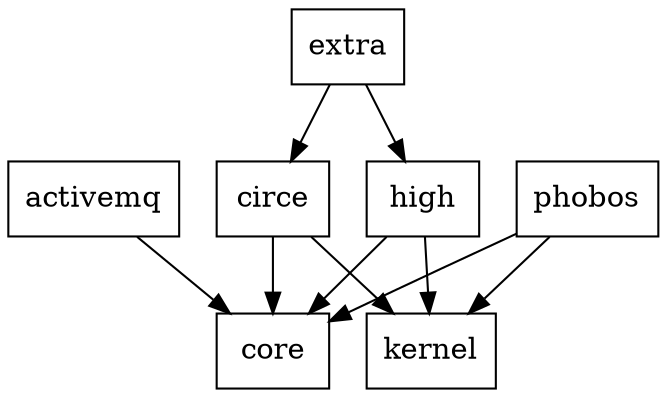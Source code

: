 digraph "projects-graph" {
    graph [dpi = 150]

    node [
        shape="record"
    ]
    edge [
        arrowtail="none"
    ]
    "activemq"[label=<activemq>]
    "circe"[label=<circe>]
    "core"[label=<core>]
    "extra"[label=<extra>]
    "high"[label=<high>]
    "kernel"[label=<kernel>]
    "phobos"[label=<phobos>]
    "activemq" -> "core" [style=solid]
    "circe" -> "core" [style=solid]
    "circe" -> "kernel" [style=solid]
    "extra" -> "circe" [style=solid]
    "extra" -> "high" [style=solid]
    "high" -> "core" [style=solid]
    "high" -> "kernel" [style=solid]
    "phobos" -> "core" [style=solid]
    "phobos" -> "kernel" [style=solid]
}
